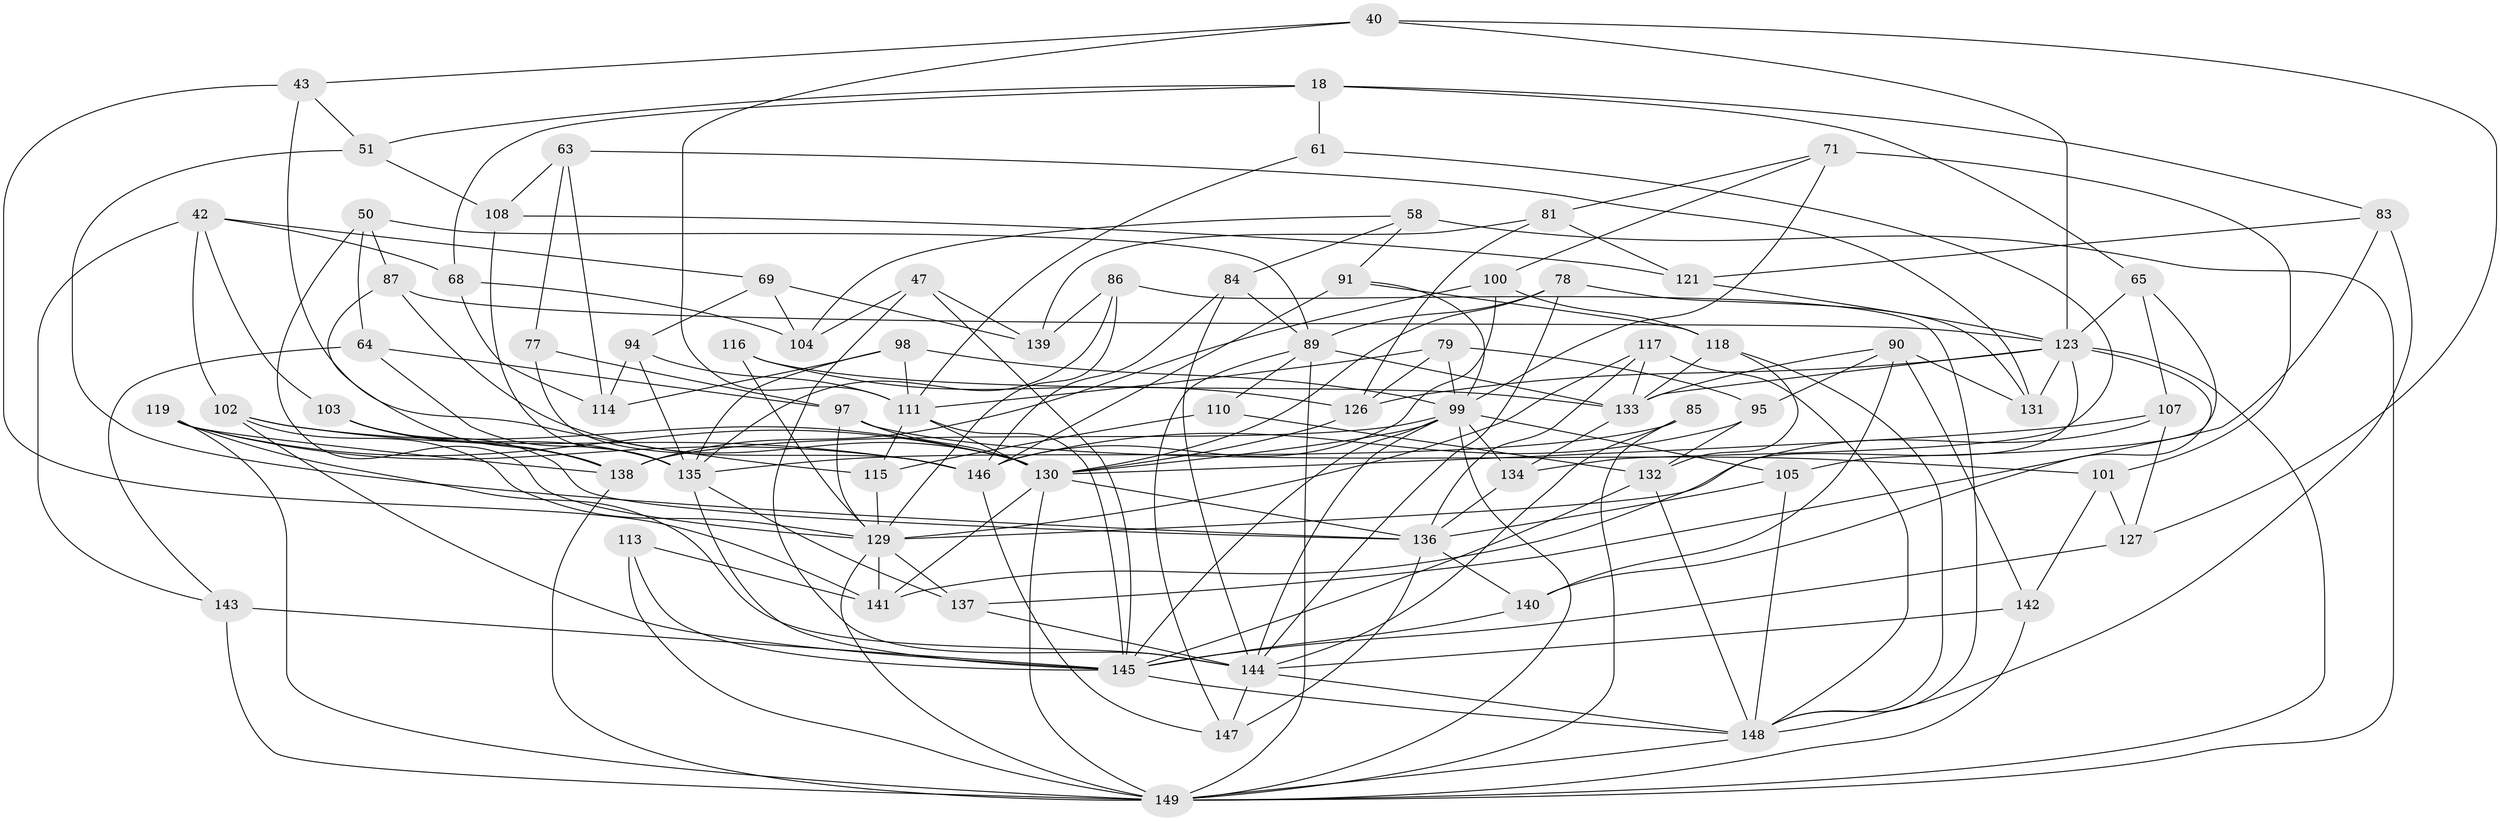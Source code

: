 // original degree distribution, {4: 1.0}
// Generated by graph-tools (version 1.1) at 2025/56/03/09/25 04:56:34]
// undirected, 74 vertices, 190 edges
graph export_dot {
graph [start="1"]
  node [color=gray90,style=filled];
  18 [super="+15"];
  40;
  42 [super="+25"];
  43;
  47;
  50;
  51;
  58 [super="+54"];
  61;
  63;
  64;
  65;
  68;
  69;
  71;
  77;
  78;
  79;
  81;
  83;
  84;
  85;
  86;
  87;
  89 [super="+88"];
  90 [super="+41"];
  91;
  94;
  95;
  97 [super="+6"];
  98;
  99 [super="+80"];
  100;
  101;
  102 [super="+37"];
  103;
  104;
  105;
  107 [super="+70"];
  108;
  110;
  111 [super="+9+29+109"];
  113;
  114;
  115;
  116;
  117;
  118 [super="+66"];
  119 [super="+46"];
  121;
  123 [super="+19+120"];
  126 [super="+96"];
  127;
  129 [super="+11+14+93"];
  130 [super="+73+60+74"];
  131 [super="+44"];
  132 [super="+23"];
  133 [super="+106"];
  134;
  135 [super="+122"];
  136 [super="+13+36"];
  137;
  138 [super="+52"];
  139;
  140;
  141 [super="+125"];
  142;
  143;
  144 [super="+75+32"];
  145 [super="+2+4+30+31+59"];
  146 [super="+3+76"];
  147;
  148 [super="+38+39+124"];
  149 [super="+48+56+128+112"];
  18 -- 68;
  18 -- 83;
  18 -- 61 [weight=2];
  18 -- 65;
  18 -- 51;
  40 -- 127;
  40 -- 43;
  40 -- 111;
  40 -- 123;
  42 -- 103;
  42 -- 143;
  42 -- 102 [weight=2];
  42 -- 69;
  42 -- 68;
  43 -- 51;
  43 -- 115;
  43 -- 141;
  47 -- 139;
  47 -- 145;
  47 -- 104;
  47 -- 144;
  50 -- 64;
  50 -- 87;
  50 -- 89;
  50 -- 129;
  51 -- 108;
  51 -- 136;
  58 -- 91;
  58 -- 84;
  58 -- 104;
  58 -- 149 [weight=3];
  61 -- 134;
  61 -- 111;
  63 -- 114;
  63 -- 77;
  63 -- 108;
  63 -- 131;
  64 -- 97;
  64 -- 143;
  64 -- 135;
  65 -- 105;
  65 -- 107;
  65 -- 123;
  68 -- 104;
  68 -- 114;
  69 -- 94;
  69 -- 139;
  69 -- 104;
  71 -- 81;
  71 -- 101;
  71 -- 100;
  71 -- 99;
  77 -- 97 [weight=2];
  77 -- 146;
  78 -- 131;
  78 -- 130;
  78 -- 89;
  78 -- 144;
  79 -- 95;
  79 -- 126;
  79 -- 111;
  79 -- 99;
  81 -- 121;
  81 -- 139;
  81 -- 126;
  83 -- 121;
  83 -- 137;
  83 -- 148;
  84 -- 89;
  84 -- 146;
  84 -- 144;
  85 -- 149 [weight=2];
  85 -- 144;
  85 -- 135;
  86 -- 139;
  86 -- 129;
  86 -- 135;
  86 -- 148;
  87 -- 130;
  87 -- 123;
  87 -- 138;
  89 -- 149 [weight=2];
  89 -- 147;
  89 -- 110;
  89 -- 133;
  90 -- 131 [weight=2];
  90 -- 142;
  90 -- 140;
  90 -- 95;
  90 -- 133;
  91 -- 118;
  91 -- 146;
  91 -- 99;
  94 -- 135;
  94 -- 114;
  94 -- 111;
  95 -- 132;
  95 -- 146;
  97 -- 101;
  97 -- 130;
  97 -- 129;
  98 -- 114;
  98 -- 111;
  98 -- 99;
  98 -- 135;
  99 -- 138 [weight=3];
  99 -- 145 [weight=2];
  99 -- 130;
  99 -- 134;
  99 -- 105;
  99 -- 144;
  99 -- 149;
  100 -- 146;
  100 -- 138;
  100 -- 118;
  101 -- 142;
  101 -- 127;
  102 -- 146;
  102 -- 145;
  102 -- 130;
  102 -- 129;
  103 -- 136;
  103 -- 138;
  103 -- 135;
  105 -- 136;
  105 -- 148;
  107 -- 129 [weight=2];
  107 -- 130 [weight=2];
  107 -- 127;
  108 -- 121;
  108 -- 135;
  110 -- 115;
  110 -- 132 [weight=2];
  111 -- 145 [weight=2];
  111 -- 115;
  111 -- 130 [weight=2];
  113 -- 145;
  113 -- 141;
  113 -- 149 [weight=2];
  115 -- 129;
  116 -- 129;
  116 -- 133;
  116 -- 126 [weight=2];
  117 -- 148;
  117 -- 136;
  117 -- 133;
  117 -- 129;
  118 -- 133 [weight=2];
  118 -- 132;
  118 -- 148;
  119 -- 146;
  119 -- 144;
  119 -- 149;
  119 -- 138 [weight=2];
  119 -- 130;
  121 -- 123;
  123 -- 141;
  123 -- 131 [weight=2];
  123 -- 149 [weight=2];
  123 -- 133;
  123 -- 140;
  123 -- 126;
  126 -- 130 [weight=3];
  127 -- 145;
  129 -- 137;
  129 -- 141 [weight=2];
  129 -- 149 [weight=2];
  130 -- 136;
  130 -- 141;
  130 -- 149 [weight=5];
  132 -- 145;
  132 -- 148;
  133 -- 134;
  134 -- 136;
  135 -- 137;
  135 -- 145 [weight=2];
  136 -- 140;
  136 -- 147;
  137 -- 144;
  138 -- 149 [weight=2];
  140 -- 145;
  142 -- 149;
  142 -- 144;
  143 -- 149;
  143 -- 145;
  144 -- 147;
  144 -- 148;
  145 -- 148;
  146 -- 147;
  148 -- 149 [weight=2];
}
